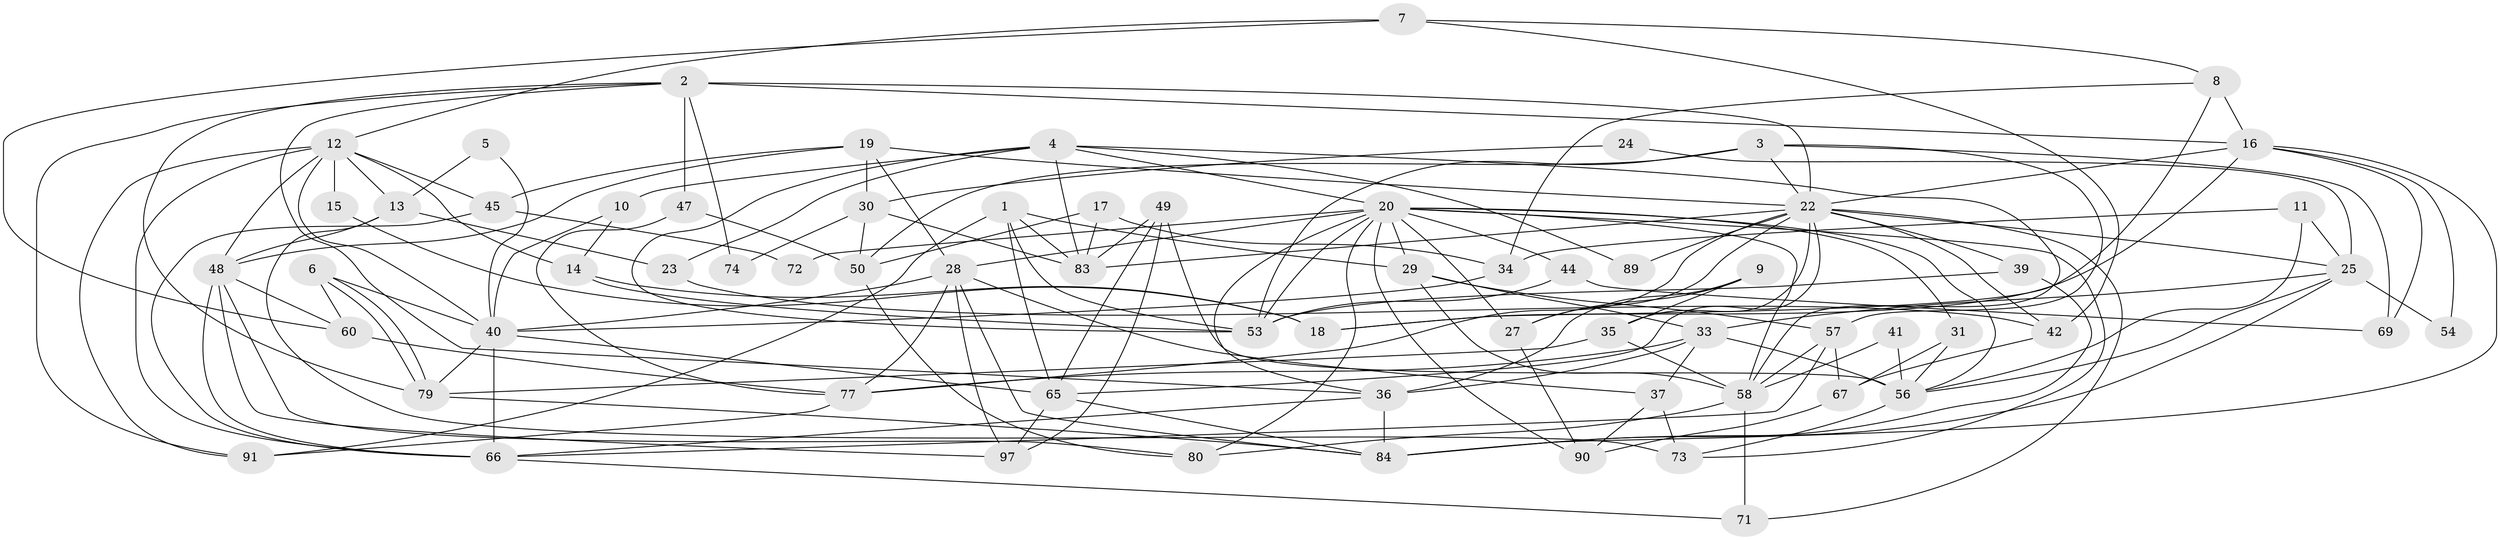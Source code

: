// original degree distribution, {5: 0.20618556701030927, 4: 0.32989690721649484, 3: 0.24742268041237114, 2: 0.1134020618556701, 7: 0.061855670103092786, 6: 0.041237113402061855}
// Generated by graph-tools (version 1.1) at 2025/18/03/04/25 18:18:34]
// undirected, 67 vertices, 163 edges
graph export_dot {
graph [start="1"]
  node [color=gray90,style=filled];
  1;
  2 [super="+96"];
  3;
  4 [super="+76+26"];
  5;
  6;
  7;
  8;
  9 [super="+21"];
  10;
  11;
  12 [super="+78"];
  13;
  14;
  15;
  16 [super="+63"];
  17;
  18;
  19;
  20 [super="+52"];
  22 [super="+32+46"];
  23;
  24;
  25 [super="+70+38"];
  27;
  28 [super="+87"];
  29 [super="+82"];
  30 [super="+55"];
  31;
  33 [super="+51"];
  34 [super="+43"];
  35;
  36;
  37;
  39;
  40 [super="+59"];
  41;
  42;
  44;
  45;
  47;
  48 [super="+75"];
  49;
  50;
  53;
  54;
  56 [super="+68"];
  57;
  58 [super="+92"];
  60 [super="+62"];
  65 [super="+85"];
  66;
  67;
  69;
  71;
  72;
  73;
  74;
  77 [super="+81"];
  79;
  80;
  83 [super="+93"];
  84 [super="+88"];
  89;
  90;
  91;
  97;
  1 -- 91;
  1 -- 65;
  1 -- 29;
  1 -- 53;
  1 -- 83;
  2 -- 79;
  2 -- 36;
  2 -- 91;
  2 -- 16;
  2 -- 22;
  2 -- 74;
  2 -- 47;
  3 -- 57;
  3 -- 53;
  3 -- 50;
  3 -- 69;
  3 -- 22;
  4 -- 58;
  4 -- 83;
  4 -- 20;
  4 -- 23;
  4 -- 10;
  4 -- 89;
  4 -- 53;
  5 -- 13;
  5 -- 40;
  6 -- 79;
  6 -- 79;
  6 -- 40;
  6 -- 60;
  7 -- 60;
  7 -- 8;
  7 -- 42;
  7 -- 12;
  8 -- 18;
  8 -- 34;
  8 -- 16;
  9 -- 35;
  9 -- 27;
  9 -- 36;
  10 -- 14;
  10 -- 40;
  11 -- 25;
  11 -- 34;
  11 -- 56;
  12 -- 91;
  12 -- 45;
  12 -- 14;
  12 -- 15;
  12 -- 48;
  12 -- 66;
  12 -- 40;
  12 -- 13;
  13 -- 73;
  13 -- 23;
  13 -- 48;
  14 -- 18;
  14 -- 53;
  15 -- 18;
  16 -- 69;
  16 -- 22;
  16 -- 18;
  16 -- 84;
  16 -- 54;
  17 -- 50;
  17 -- 83;
  17 -- 34;
  19 -- 28;
  19 -- 48;
  19 -- 45;
  19 -- 22;
  19 -- 30;
  20 -- 53;
  20 -- 27;
  20 -- 44;
  20 -- 73;
  20 -- 80;
  20 -- 36;
  20 -- 58;
  20 -- 72;
  20 -- 90;
  20 -- 28;
  20 -- 29;
  20 -- 31;
  20 -- 56;
  22 -- 39;
  22 -- 65;
  22 -- 89;
  22 -- 27;
  22 -- 77;
  22 -- 35;
  22 -- 71;
  22 -- 25;
  22 -- 42;
  22 -- 83;
  23 -- 42;
  24 -- 25;
  24 -- 30;
  25 -- 84;
  25 -- 33;
  25 -- 54;
  25 -- 56;
  27 -- 90;
  28 -- 40;
  28 -- 97;
  28 -- 84;
  28 -- 37;
  28 -- 77;
  29 -- 33;
  29 -- 57;
  29 -- 58;
  30 -- 50;
  30 -- 74;
  30 -- 83;
  31 -- 67;
  31 -- 56;
  33 -- 36;
  33 -- 56 [weight=2];
  33 -- 37;
  33 -- 77;
  34 -- 40;
  35 -- 79;
  35 -- 58;
  36 -- 66;
  36 -- 84;
  37 -- 73;
  37 -- 90;
  39 -- 53;
  39 -- 84;
  40 -- 79;
  40 -- 65;
  40 -- 66;
  41 -- 58;
  41 -- 56;
  42 -- 67;
  44 -- 53;
  44 -- 69;
  45 -- 66;
  45 -- 72;
  47 -- 50;
  47 -- 77;
  48 -- 66;
  48 -- 80;
  48 -- 97;
  48 -- 60;
  49 -- 56;
  49 -- 97;
  49 -- 65;
  49 -- 83;
  50 -- 80;
  56 -- 73;
  57 -- 66;
  57 -- 67;
  57 -- 58;
  58 -- 71;
  58 -- 80;
  60 -- 77;
  65 -- 97;
  65 -- 84;
  66 -- 71;
  67 -- 90;
  77 -- 91;
  79 -- 84;
}
